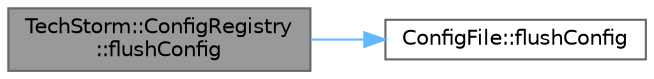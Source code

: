 digraph "TechStorm::ConfigRegistry::flushConfig"
{
 // LATEX_PDF_SIZE
  bgcolor="transparent";
  edge [fontname=Helvetica,fontsize=10,labelfontname=Helvetica,labelfontsize=10];
  node [fontname=Helvetica,fontsize=10,shape=box,height=0.2,width=0.4];
  rankdir="LR";
  Node1 [id="Node000001",label="TechStorm::ConfigRegistry\l::flushConfig",height=0.2,width=0.4,color="gray40", fillcolor="grey60", style="filled", fontcolor="black",tooltip=" "];
  Node1 -> Node2 [id="edge1_Node000001_Node000002",color="steelblue1",style="solid",tooltip=" "];
  Node2 [id="Node000002",label="ConfigFile::flushConfig",height=0.2,width=0.4,color="grey40", fillcolor="white", style="filled",URL="$class_config_file.html#a67c9a6dca5470bc4eba57bee1da55f33",tooltip=" "];
}
